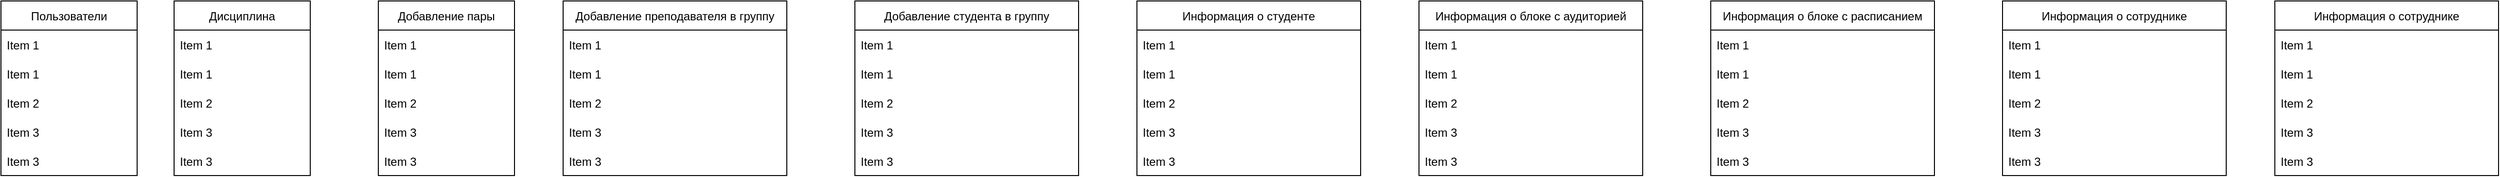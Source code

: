 <mxfile version="20.3.0" type="github">
  <diagram id="APbOYpsex_Ebenarrm__" name="Страница 1">
    <mxGraphModel dx="790" dy="432" grid="1" gridSize="10" guides="1" tooltips="1" connect="1" arrows="1" fold="1" page="1" pageScale="1" pageWidth="827" pageHeight="1169" math="0" shadow="0">
      <root>
        <mxCell id="0" />
        <mxCell id="1" parent="0" />
        <mxCell id="934rZRanRc9oHKekc0-k-1" value="Пользователи" style="swimlane;fontStyle=0;childLayout=stackLayout;horizontal=1;startSize=30;horizontalStack=0;resizeParent=1;resizeParentMax=0;resizeLast=0;collapsible=1;marginBottom=0;" parent="1" vertex="1">
          <mxGeometry x="42" y="70" width="140" height="180" as="geometry">
            <mxRectangle x="60" y="70" width="120" height="30" as="alternateBounds" />
          </mxGeometry>
        </mxCell>
        <mxCell id="934rZRanRc9oHKekc0-k-2" value="Item 1" style="text;strokeColor=none;fillColor=none;align=left;verticalAlign=middle;spacingLeft=4;spacingRight=4;overflow=hidden;points=[[0,0.5],[1,0.5]];portConstraint=eastwest;rotatable=0;" parent="934rZRanRc9oHKekc0-k-1" vertex="1">
          <mxGeometry y="30" width="140" height="30" as="geometry" />
        </mxCell>
        <mxCell id="934rZRanRc9oHKekc0-k-6" value="Item 1" style="text;strokeColor=none;fillColor=none;align=left;verticalAlign=middle;spacingLeft=4;spacingRight=4;overflow=hidden;points=[[0,0.5],[1,0.5]];portConstraint=eastwest;rotatable=0;" parent="934rZRanRc9oHKekc0-k-1" vertex="1">
          <mxGeometry y="60" width="140" height="30" as="geometry" />
        </mxCell>
        <mxCell id="934rZRanRc9oHKekc0-k-3" value="Item 2" style="text;strokeColor=none;fillColor=none;align=left;verticalAlign=middle;spacingLeft=4;spacingRight=4;overflow=hidden;points=[[0,0.5],[1,0.5]];portConstraint=eastwest;rotatable=0;" parent="934rZRanRc9oHKekc0-k-1" vertex="1">
          <mxGeometry y="90" width="140" height="30" as="geometry" />
        </mxCell>
        <mxCell id="934rZRanRc9oHKekc0-k-4" value="Item 3" style="text;strokeColor=none;fillColor=none;align=left;verticalAlign=middle;spacingLeft=4;spacingRight=4;overflow=hidden;points=[[0,0.5],[1,0.5]];portConstraint=eastwest;rotatable=0;" parent="934rZRanRc9oHKekc0-k-1" vertex="1">
          <mxGeometry y="120" width="140" height="30" as="geometry" />
        </mxCell>
        <mxCell id="934rZRanRc9oHKekc0-k-5" value="Item 3" style="text;strokeColor=none;fillColor=none;align=left;verticalAlign=middle;spacingLeft=4;spacingRight=4;overflow=hidden;points=[[0,0.5],[1,0.5]];portConstraint=eastwest;rotatable=0;" parent="934rZRanRc9oHKekc0-k-1" vertex="1">
          <mxGeometry y="150" width="140" height="30" as="geometry" />
        </mxCell>
        <mxCell id="-_RNkPM9lZLHpSTQkM_h-1" value="Дисциплина" style="swimlane;fontStyle=0;childLayout=stackLayout;horizontal=1;startSize=30;horizontalStack=0;resizeParent=1;resizeParentMax=0;resizeLast=0;collapsible=1;marginBottom=0;" vertex="1" parent="1">
          <mxGeometry x="220" y="70" width="140" height="180" as="geometry">
            <mxRectangle x="60" y="70" width="120" height="30" as="alternateBounds" />
          </mxGeometry>
        </mxCell>
        <mxCell id="-_RNkPM9lZLHpSTQkM_h-2" value="Item 1" style="text;strokeColor=none;fillColor=none;align=left;verticalAlign=middle;spacingLeft=4;spacingRight=4;overflow=hidden;points=[[0,0.5],[1,0.5]];portConstraint=eastwest;rotatable=0;" vertex="1" parent="-_RNkPM9lZLHpSTQkM_h-1">
          <mxGeometry y="30" width="140" height="30" as="geometry" />
        </mxCell>
        <mxCell id="-_RNkPM9lZLHpSTQkM_h-3" value="Item 1" style="text;strokeColor=none;fillColor=none;align=left;verticalAlign=middle;spacingLeft=4;spacingRight=4;overflow=hidden;points=[[0,0.5],[1,0.5]];portConstraint=eastwest;rotatable=0;" vertex="1" parent="-_RNkPM9lZLHpSTQkM_h-1">
          <mxGeometry y="60" width="140" height="30" as="geometry" />
        </mxCell>
        <mxCell id="-_RNkPM9lZLHpSTQkM_h-4" value="Item 2" style="text;strokeColor=none;fillColor=none;align=left;verticalAlign=middle;spacingLeft=4;spacingRight=4;overflow=hidden;points=[[0,0.5],[1,0.5]];portConstraint=eastwest;rotatable=0;" vertex="1" parent="-_RNkPM9lZLHpSTQkM_h-1">
          <mxGeometry y="90" width="140" height="30" as="geometry" />
        </mxCell>
        <mxCell id="-_RNkPM9lZLHpSTQkM_h-5" value="Item 3" style="text;strokeColor=none;fillColor=none;align=left;verticalAlign=middle;spacingLeft=4;spacingRight=4;overflow=hidden;points=[[0,0.5],[1,0.5]];portConstraint=eastwest;rotatable=0;" vertex="1" parent="-_RNkPM9lZLHpSTQkM_h-1">
          <mxGeometry y="120" width="140" height="30" as="geometry" />
        </mxCell>
        <mxCell id="-_RNkPM9lZLHpSTQkM_h-6" value="Item 3" style="text;strokeColor=none;fillColor=none;align=left;verticalAlign=middle;spacingLeft=4;spacingRight=4;overflow=hidden;points=[[0,0.5],[1,0.5]];portConstraint=eastwest;rotatable=0;" vertex="1" parent="-_RNkPM9lZLHpSTQkM_h-1">
          <mxGeometry y="150" width="140" height="30" as="geometry" />
        </mxCell>
        <mxCell id="-_RNkPM9lZLHpSTQkM_h-7" value="Добавление преподавателя в группу" style="swimlane;fontStyle=0;childLayout=stackLayout;horizontal=1;startSize=30;horizontalStack=0;resizeParent=1;resizeParentMax=0;resizeLast=0;collapsible=1;marginBottom=0;" vertex="1" parent="1">
          <mxGeometry x="620" y="70" width="230" height="180" as="geometry">
            <mxRectangle x="60" y="70" width="120" height="30" as="alternateBounds" />
          </mxGeometry>
        </mxCell>
        <mxCell id="-_RNkPM9lZLHpSTQkM_h-8" value="Item 1" style="text;strokeColor=none;fillColor=none;align=left;verticalAlign=middle;spacingLeft=4;spacingRight=4;overflow=hidden;points=[[0,0.5],[1,0.5]];portConstraint=eastwest;rotatable=0;" vertex="1" parent="-_RNkPM9lZLHpSTQkM_h-7">
          <mxGeometry y="30" width="230" height="30" as="geometry" />
        </mxCell>
        <mxCell id="-_RNkPM9lZLHpSTQkM_h-9" value="Item 1" style="text;strokeColor=none;fillColor=none;align=left;verticalAlign=middle;spacingLeft=4;spacingRight=4;overflow=hidden;points=[[0,0.5],[1,0.5]];portConstraint=eastwest;rotatable=0;" vertex="1" parent="-_RNkPM9lZLHpSTQkM_h-7">
          <mxGeometry y="60" width="230" height="30" as="geometry" />
        </mxCell>
        <mxCell id="-_RNkPM9lZLHpSTQkM_h-10" value="Item 2" style="text;strokeColor=none;fillColor=none;align=left;verticalAlign=middle;spacingLeft=4;spacingRight=4;overflow=hidden;points=[[0,0.5],[1,0.5]];portConstraint=eastwest;rotatable=0;" vertex="1" parent="-_RNkPM9lZLHpSTQkM_h-7">
          <mxGeometry y="90" width="230" height="30" as="geometry" />
        </mxCell>
        <mxCell id="-_RNkPM9lZLHpSTQkM_h-11" value="Item 3" style="text;strokeColor=none;fillColor=none;align=left;verticalAlign=middle;spacingLeft=4;spacingRight=4;overflow=hidden;points=[[0,0.5],[1,0.5]];portConstraint=eastwest;rotatable=0;" vertex="1" parent="-_RNkPM9lZLHpSTQkM_h-7">
          <mxGeometry y="120" width="230" height="30" as="geometry" />
        </mxCell>
        <mxCell id="-_RNkPM9lZLHpSTQkM_h-12" value="Item 3" style="text;strokeColor=none;fillColor=none;align=left;verticalAlign=middle;spacingLeft=4;spacingRight=4;overflow=hidden;points=[[0,0.5],[1,0.5]];portConstraint=eastwest;rotatable=0;" vertex="1" parent="-_RNkPM9lZLHpSTQkM_h-7">
          <mxGeometry y="150" width="230" height="30" as="geometry" />
        </mxCell>
        <mxCell id="-_RNkPM9lZLHpSTQkM_h-13" value="Добавление пары" style="swimlane;fontStyle=0;childLayout=stackLayout;horizontal=1;startSize=30;horizontalStack=0;resizeParent=1;resizeParentMax=0;resizeLast=0;collapsible=1;marginBottom=0;" vertex="1" parent="1">
          <mxGeometry x="430" y="70" width="140" height="180" as="geometry">
            <mxRectangle x="60" y="70" width="120" height="30" as="alternateBounds" />
          </mxGeometry>
        </mxCell>
        <mxCell id="-_RNkPM9lZLHpSTQkM_h-14" value="Item 1" style="text;strokeColor=none;fillColor=none;align=left;verticalAlign=middle;spacingLeft=4;spacingRight=4;overflow=hidden;points=[[0,0.5],[1,0.5]];portConstraint=eastwest;rotatable=0;" vertex="1" parent="-_RNkPM9lZLHpSTQkM_h-13">
          <mxGeometry y="30" width="140" height="30" as="geometry" />
        </mxCell>
        <mxCell id="-_RNkPM9lZLHpSTQkM_h-15" value="Item 1" style="text;strokeColor=none;fillColor=none;align=left;verticalAlign=middle;spacingLeft=4;spacingRight=4;overflow=hidden;points=[[0,0.5],[1,0.5]];portConstraint=eastwest;rotatable=0;" vertex="1" parent="-_RNkPM9lZLHpSTQkM_h-13">
          <mxGeometry y="60" width="140" height="30" as="geometry" />
        </mxCell>
        <mxCell id="-_RNkPM9lZLHpSTQkM_h-16" value="Item 2" style="text;strokeColor=none;fillColor=none;align=left;verticalAlign=middle;spacingLeft=4;spacingRight=4;overflow=hidden;points=[[0,0.5],[1,0.5]];portConstraint=eastwest;rotatable=0;" vertex="1" parent="-_RNkPM9lZLHpSTQkM_h-13">
          <mxGeometry y="90" width="140" height="30" as="geometry" />
        </mxCell>
        <mxCell id="-_RNkPM9lZLHpSTQkM_h-17" value="Item 3" style="text;strokeColor=none;fillColor=none;align=left;verticalAlign=middle;spacingLeft=4;spacingRight=4;overflow=hidden;points=[[0,0.5],[1,0.5]];portConstraint=eastwest;rotatable=0;" vertex="1" parent="-_RNkPM9lZLHpSTQkM_h-13">
          <mxGeometry y="120" width="140" height="30" as="geometry" />
        </mxCell>
        <mxCell id="-_RNkPM9lZLHpSTQkM_h-18" value="Item 3" style="text;strokeColor=none;fillColor=none;align=left;verticalAlign=middle;spacingLeft=4;spacingRight=4;overflow=hidden;points=[[0,0.5],[1,0.5]];portConstraint=eastwest;rotatable=0;" vertex="1" parent="-_RNkPM9lZLHpSTQkM_h-13">
          <mxGeometry y="150" width="140" height="30" as="geometry" />
        </mxCell>
        <mxCell id="-_RNkPM9lZLHpSTQkM_h-20" value="Добавление студента в группу" style="swimlane;fontStyle=0;childLayout=stackLayout;horizontal=1;startSize=30;horizontalStack=0;resizeParent=1;resizeParentMax=0;resizeLast=0;collapsible=1;marginBottom=0;" vertex="1" parent="1">
          <mxGeometry x="920" y="70" width="230" height="180" as="geometry">
            <mxRectangle x="60" y="70" width="120" height="30" as="alternateBounds" />
          </mxGeometry>
        </mxCell>
        <mxCell id="-_RNkPM9lZLHpSTQkM_h-21" value="Item 1" style="text;strokeColor=none;fillColor=none;align=left;verticalAlign=middle;spacingLeft=4;spacingRight=4;overflow=hidden;points=[[0,0.5],[1,0.5]];portConstraint=eastwest;rotatable=0;" vertex="1" parent="-_RNkPM9lZLHpSTQkM_h-20">
          <mxGeometry y="30" width="230" height="30" as="geometry" />
        </mxCell>
        <mxCell id="-_RNkPM9lZLHpSTQkM_h-22" value="Item 1" style="text;strokeColor=none;fillColor=none;align=left;verticalAlign=middle;spacingLeft=4;spacingRight=4;overflow=hidden;points=[[0,0.5],[1,0.5]];portConstraint=eastwest;rotatable=0;" vertex="1" parent="-_RNkPM9lZLHpSTQkM_h-20">
          <mxGeometry y="60" width="230" height="30" as="geometry" />
        </mxCell>
        <mxCell id="-_RNkPM9lZLHpSTQkM_h-23" value="Item 2" style="text;strokeColor=none;fillColor=none;align=left;verticalAlign=middle;spacingLeft=4;spacingRight=4;overflow=hidden;points=[[0,0.5],[1,0.5]];portConstraint=eastwest;rotatable=0;" vertex="1" parent="-_RNkPM9lZLHpSTQkM_h-20">
          <mxGeometry y="90" width="230" height="30" as="geometry" />
        </mxCell>
        <mxCell id="-_RNkPM9lZLHpSTQkM_h-24" value="Item 3" style="text;strokeColor=none;fillColor=none;align=left;verticalAlign=middle;spacingLeft=4;spacingRight=4;overflow=hidden;points=[[0,0.5],[1,0.5]];portConstraint=eastwest;rotatable=0;" vertex="1" parent="-_RNkPM9lZLHpSTQkM_h-20">
          <mxGeometry y="120" width="230" height="30" as="geometry" />
        </mxCell>
        <mxCell id="-_RNkPM9lZLHpSTQkM_h-25" value="Item 3" style="text;strokeColor=none;fillColor=none;align=left;verticalAlign=middle;spacingLeft=4;spacingRight=4;overflow=hidden;points=[[0,0.5],[1,0.5]];portConstraint=eastwest;rotatable=0;" vertex="1" parent="-_RNkPM9lZLHpSTQkM_h-20">
          <mxGeometry y="150" width="230" height="30" as="geometry" />
        </mxCell>
        <mxCell id="-_RNkPM9lZLHpSTQkM_h-26" value="Информация о студенте" style="swimlane;fontStyle=0;childLayout=stackLayout;horizontal=1;startSize=30;horizontalStack=0;resizeParent=1;resizeParentMax=0;resizeLast=0;collapsible=1;marginBottom=0;" vertex="1" parent="1">
          <mxGeometry x="1210" y="70" width="230" height="180" as="geometry">
            <mxRectangle x="60" y="70" width="120" height="30" as="alternateBounds" />
          </mxGeometry>
        </mxCell>
        <mxCell id="-_RNkPM9lZLHpSTQkM_h-27" value="Item 1" style="text;strokeColor=none;fillColor=none;align=left;verticalAlign=middle;spacingLeft=4;spacingRight=4;overflow=hidden;points=[[0,0.5],[1,0.5]];portConstraint=eastwest;rotatable=0;" vertex="1" parent="-_RNkPM9lZLHpSTQkM_h-26">
          <mxGeometry y="30" width="230" height="30" as="geometry" />
        </mxCell>
        <mxCell id="-_RNkPM9lZLHpSTQkM_h-28" value="Item 1" style="text;strokeColor=none;fillColor=none;align=left;verticalAlign=middle;spacingLeft=4;spacingRight=4;overflow=hidden;points=[[0,0.5],[1,0.5]];portConstraint=eastwest;rotatable=0;" vertex="1" parent="-_RNkPM9lZLHpSTQkM_h-26">
          <mxGeometry y="60" width="230" height="30" as="geometry" />
        </mxCell>
        <mxCell id="-_RNkPM9lZLHpSTQkM_h-29" value="Item 2" style="text;strokeColor=none;fillColor=none;align=left;verticalAlign=middle;spacingLeft=4;spacingRight=4;overflow=hidden;points=[[0,0.5],[1,0.5]];portConstraint=eastwest;rotatable=0;" vertex="1" parent="-_RNkPM9lZLHpSTQkM_h-26">
          <mxGeometry y="90" width="230" height="30" as="geometry" />
        </mxCell>
        <mxCell id="-_RNkPM9lZLHpSTQkM_h-30" value="Item 3" style="text;strokeColor=none;fillColor=none;align=left;verticalAlign=middle;spacingLeft=4;spacingRight=4;overflow=hidden;points=[[0,0.5],[1,0.5]];portConstraint=eastwest;rotatable=0;" vertex="1" parent="-_RNkPM9lZLHpSTQkM_h-26">
          <mxGeometry y="120" width="230" height="30" as="geometry" />
        </mxCell>
        <mxCell id="-_RNkPM9lZLHpSTQkM_h-31" value="Item 3" style="text;strokeColor=none;fillColor=none;align=left;verticalAlign=middle;spacingLeft=4;spacingRight=4;overflow=hidden;points=[[0,0.5],[1,0.5]];portConstraint=eastwest;rotatable=0;" vertex="1" parent="-_RNkPM9lZLHpSTQkM_h-26">
          <mxGeometry y="150" width="230" height="30" as="geometry" />
        </mxCell>
        <mxCell id="-_RNkPM9lZLHpSTQkM_h-32" value="Информация о блоке с аудиторией" style="swimlane;fontStyle=0;childLayout=stackLayout;horizontal=1;startSize=30;horizontalStack=0;resizeParent=1;resizeParentMax=0;resizeLast=0;collapsible=1;marginBottom=0;" vertex="1" parent="1">
          <mxGeometry x="1500" y="70" width="230" height="180" as="geometry">
            <mxRectangle x="60" y="70" width="120" height="30" as="alternateBounds" />
          </mxGeometry>
        </mxCell>
        <mxCell id="-_RNkPM9lZLHpSTQkM_h-33" value="Item 1" style="text;strokeColor=none;fillColor=none;align=left;verticalAlign=middle;spacingLeft=4;spacingRight=4;overflow=hidden;points=[[0,0.5],[1,0.5]];portConstraint=eastwest;rotatable=0;" vertex="1" parent="-_RNkPM9lZLHpSTQkM_h-32">
          <mxGeometry y="30" width="230" height="30" as="geometry" />
        </mxCell>
        <mxCell id="-_RNkPM9lZLHpSTQkM_h-34" value="Item 1" style="text;strokeColor=none;fillColor=none;align=left;verticalAlign=middle;spacingLeft=4;spacingRight=4;overflow=hidden;points=[[0,0.5],[1,0.5]];portConstraint=eastwest;rotatable=0;" vertex="1" parent="-_RNkPM9lZLHpSTQkM_h-32">
          <mxGeometry y="60" width="230" height="30" as="geometry" />
        </mxCell>
        <mxCell id="-_RNkPM9lZLHpSTQkM_h-35" value="Item 2" style="text;strokeColor=none;fillColor=none;align=left;verticalAlign=middle;spacingLeft=4;spacingRight=4;overflow=hidden;points=[[0,0.5],[1,0.5]];portConstraint=eastwest;rotatable=0;" vertex="1" parent="-_RNkPM9lZLHpSTQkM_h-32">
          <mxGeometry y="90" width="230" height="30" as="geometry" />
        </mxCell>
        <mxCell id="-_RNkPM9lZLHpSTQkM_h-36" value="Item 3" style="text;strokeColor=none;fillColor=none;align=left;verticalAlign=middle;spacingLeft=4;spacingRight=4;overflow=hidden;points=[[0,0.5],[1,0.5]];portConstraint=eastwest;rotatable=0;" vertex="1" parent="-_RNkPM9lZLHpSTQkM_h-32">
          <mxGeometry y="120" width="230" height="30" as="geometry" />
        </mxCell>
        <mxCell id="-_RNkPM9lZLHpSTQkM_h-37" value="Item 3" style="text;strokeColor=none;fillColor=none;align=left;verticalAlign=middle;spacingLeft=4;spacingRight=4;overflow=hidden;points=[[0,0.5],[1,0.5]];portConstraint=eastwest;rotatable=0;" vertex="1" parent="-_RNkPM9lZLHpSTQkM_h-32">
          <mxGeometry y="150" width="230" height="30" as="geometry" />
        </mxCell>
        <mxCell id="-_RNkPM9lZLHpSTQkM_h-38" value="Информация о блоке с расписанием" style="swimlane;fontStyle=0;childLayout=stackLayout;horizontal=1;startSize=30;horizontalStack=0;resizeParent=1;resizeParentMax=0;resizeLast=0;collapsible=1;marginBottom=0;" vertex="1" parent="1">
          <mxGeometry x="1800" y="70" width="230" height="180" as="geometry">
            <mxRectangle x="60" y="70" width="120" height="30" as="alternateBounds" />
          </mxGeometry>
        </mxCell>
        <mxCell id="-_RNkPM9lZLHpSTQkM_h-39" value="Item 1" style="text;strokeColor=none;fillColor=none;align=left;verticalAlign=middle;spacingLeft=4;spacingRight=4;overflow=hidden;points=[[0,0.5],[1,0.5]];portConstraint=eastwest;rotatable=0;" vertex="1" parent="-_RNkPM9lZLHpSTQkM_h-38">
          <mxGeometry y="30" width="230" height="30" as="geometry" />
        </mxCell>
        <mxCell id="-_RNkPM9lZLHpSTQkM_h-40" value="Item 1" style="text;strokeColor=none;fillColor=none;align=left;verticalAlign=middle;spacingLeft=4;spacingRight=4;overflow=hidden;points=[[0,0.5],[1,0.5]];portConstraint=eastwest;rotatable=0;" vertex="1" parent="-_RNkPM9lZLHpSTQkM_h-38">
          <mxGeometry y="60" width="230" height="30" as="geometry" />
        </mxCell>
        <mxCell id="-_RNkPM9lZLHpSTQkM_h-41" value="Item 2" style="text;strokeColor=none;fillColor=none;align=left;verticalAlign=middle;spacingLeft=4;spacingRight=4;overflow=hidden;points=[[0,0.5],[1,0.5]];portConstraint=eastwest;rotatable=0;" vertex="1" parent="-_RNkPM9lZLHpSTQkM_h-38">
          <mxGeometry y="90" width="230" height="30" as="geometry" />
        </mxCell>
        <mxCell id="-_RNkPM9lZLHpSTQkM_h-42" value="Item 3" style="text;strokeColor=none;fillColor=none;align=left;verticalAlign=middle;spacingLeft=4;spacingRight=4;overflow=hidden;points=[[0,0.5],[1,0.5]];portConstraint=eastwest;rotatable=0;" vertex="1" parent="-_RNkPM9lZLHpSTQkM_h-38">
          <mxGeometry y="120" width="230" height="30" as="geometry" />
        </mxCell>
        <mxCell id="-_RNkPM9lZLHpSTQkM_h-43" value="Item 3" style="text;strokeColor=none;fillColor=none;align=left;verticalAlign=middle;spacingLeft=4;spacingRight=4;overflow=hidden;points=[[0,0.5],[1,0.5]];portConstraint=eastwest;rotatable=0;" vertex="1" parent="-_RNkPM9lZLHpSTQkM_h-38">
          <mxGeometry y="150" width="230" height="30" as="geometry" />
        </mxCell>
        <mxCell id="-_RNkPM9lZLHpSTQkM_h-44" value="Информация о сотруднике" style="swimlane;fontStyle=0;childLayout=stackLayout;horizontal=1;startSize=30;horizontalStack=0;resizeParent=1;resizeParentMax=0;resizeLast=0;collapsible=1;marginBottom=0;" vertex="1" parent="1">
          <mxGeometry x="2100" y="70" width="230" height="180" as="geometry">
            <mxRectangle x="60" y="70" width="120" height="30" as="alternateBounds" />
          </mxGeometry>
        </mxCell>
        <mxCell id="-_RNkPM9lZLHpSTQkM_h-45" value="Item 1" style="text;strokeColor=none;fillColor=none;align=left;verticalAlign=middle;spacingLeft=4;spacingRight=4;overflow=hidden;points=[[0,0.5],[1,0.5]];portConstraint=eastwest;rotatable=0;" vertex="1" parent="-_RNkPM9lZLHpSTQkM_h-44">
          <mxGeometry y="30" width="230" height="30" as="geometry" />
        </mxCell>
        <mxCell id="-_RNkPM9lZLHpSTQkM_h-46" value="Item 1" style="text;strokeColor=none;fillColor=none;align=left;verticalAlign=middle;spacingLeft=4;spacingRight=4;overflow=hidden;points=[[0,0.5],[1,0.5]];portConstraint=eastwest;rotatable=0;" vertex="1" parent="-_RNkPM9lZLHpSTQkM_h-44">
          <mxGeometry y="60" width="230" height="30" as="geometry" />
        </mxCell>
        <mxCell id="-_RNkPM9lZLHpSTQkM_h-47" value="Item 2" style="text;strokeColor=none;fillColor=none;align=left;verticalAlign=middle;spacingLeft=4;spacingRight=4;overflow=hidden;points=[[0,0.5],[1,0.5]];portConstraint=eastwest;rotatable=0;" vertex="1" parent="-_RNkPM9lZLHpSTQkM_h-44">
          <mxGeometry y="90" width="230" height="30" as="geometry" />
        </mxCell>
        <mxCell id="-_RNkPM9lZLHpSTQkM_h-48" value="Item 3" style="text;strokeColor=none;fillColor=none;align=left;verticalAlign=middle;spacingLeft=4;spacingRight=4;overflow=hidden;points=[[0,0.5],[1,0.5]];portConstraint=eastwest;rotatable=0;" vertex="1" parent="-_RNkPM9lZLHpSTQkM_h-44">
          <mxGeometry y="120" width="230" height="30" as="geometry" />
        </mxCell>
        <mxCell id="-_RNkPM9lZLHpSTQkM_h-49" value="Item 3" style="text;strokeColor=none;fillColor=none;align=left;verticalAlign=middle;spacingLeft=4;spacingRight=4;overflow=hidden;points=[[0,0.5],[1,0.5]];portConstraint=eastwest;rotatable=0;" vertex="1" parent="-_RNkPM9lZLHpSTQkM_h-44">
          <mxGeometry y="150" width="230" height="30" as="geometry" />
        </mxCell>
        <mxCell id="-_RNkPM9lZLHpSTQkM_h-50" value="Информация о сотруднике" style="swimlane;fontStyle=0;childLayout=stackLayout;horizontal=1;startSize=30;horizontalStack=0;resizeParent=1;resizeParentMax=0;resizeLast=0;collapsible=1;marginBottom=0;" vertex="1" parent="1">
          <mxGeometry x="2380" y="70" width="230" height="180" as="geometry">
            <mxRectangle x="60" y="70" width="120" height="30" as="alternateBounds" />
          </mxGeometry>
        </mxCell>
        <mxCell id="-_RNkPM9lZLHpSTQkM_h-51" value="Item 1" style="text;strokeColor=none;fillColor=none;align=left;verticalAlign=middle;spacingLeft=4;spacingRight=4;overflow=hidden;points=[[0,0.5],[1,0.5]];portConstraint=eastwest;rotatable=0;" vertex="1" parent="-_RNkPM9lZLHpSTQkM_h-50">
          <mxGeometry y="30" width="230" height="30" as="geometry" />
        </mxCell>
        <mxCell id="-_RNkPM9lZLHpSTQkM_h-52" value="Item 1" style="text;strokeColor=none;fillColor=none;align=left;verticalAlign=middle;spacingLeft=4;spacingRight=4;overflow=hidden;points=[[0,0.5],[1,0.5]];portConstraint=eastwest;rotatable=0;" vertex="1" parent="-_RNkPM9lZLHpSTQkM_h-50">
          <mxGeometry y="60" width="230" height="30" as="geometry" />
        </mxCell>
        <mxCell id="-_RNkPM9lZLHpSTQkM_h-53" value="Item 2" style="text;strokeColor=none;fillColor=none;align=left;verticalAlign=middle;spacingLeft=4;spacingRight=4;overflow=hidden;points=[[0,0.5],[1,0.5]];portConstraint=eastwest;rotatable=0;" vertex="1" parent="-_RNkPM9lZLHpSTQkM_h-50">
          <mxGeometry y="90" width="230" height="30" as="geometry" />
        </mxCell>
        <mxCell id="-_RNkPM9lZLHpSTQkM_h-54" value="Item 3" style="text;strokeColor=none;fillColor=none;align=left;verticalAlign=middle;spacingLeft=4;spacingRight=4;overflow=hidden;points=[[0,0.5],[1,0.5]];portConstraint=eastwest;rotatable=0;" vertex="1" parent="-_RNkPM9lZLHpSTQkM_h-50">
          <mxGeometry y="120" width="230" height="30" as="geometry" />
        </mxCell>
        <mxCell id="-_RNkPM9lZLHpSTQkM_h-55" value="Item 3" style="text;strokeColor=none;fillColor=none;align=left;verticalAlign=middle;spacingLeft=4;spacingRight=4;overflow=hidden;points=[[0,0.5],[1,0.5]];portConstraint=eastwest;rotatable=0;" vertex="1" parent="-_RNkPM9lZLHpSTQkM_h-50">
          <mxGeometry y="150" width="230" height="30" as="geometry" />
        </mxCell>
      </root>
    </mxGraphModel>
  </diagram>
</mxfile>
